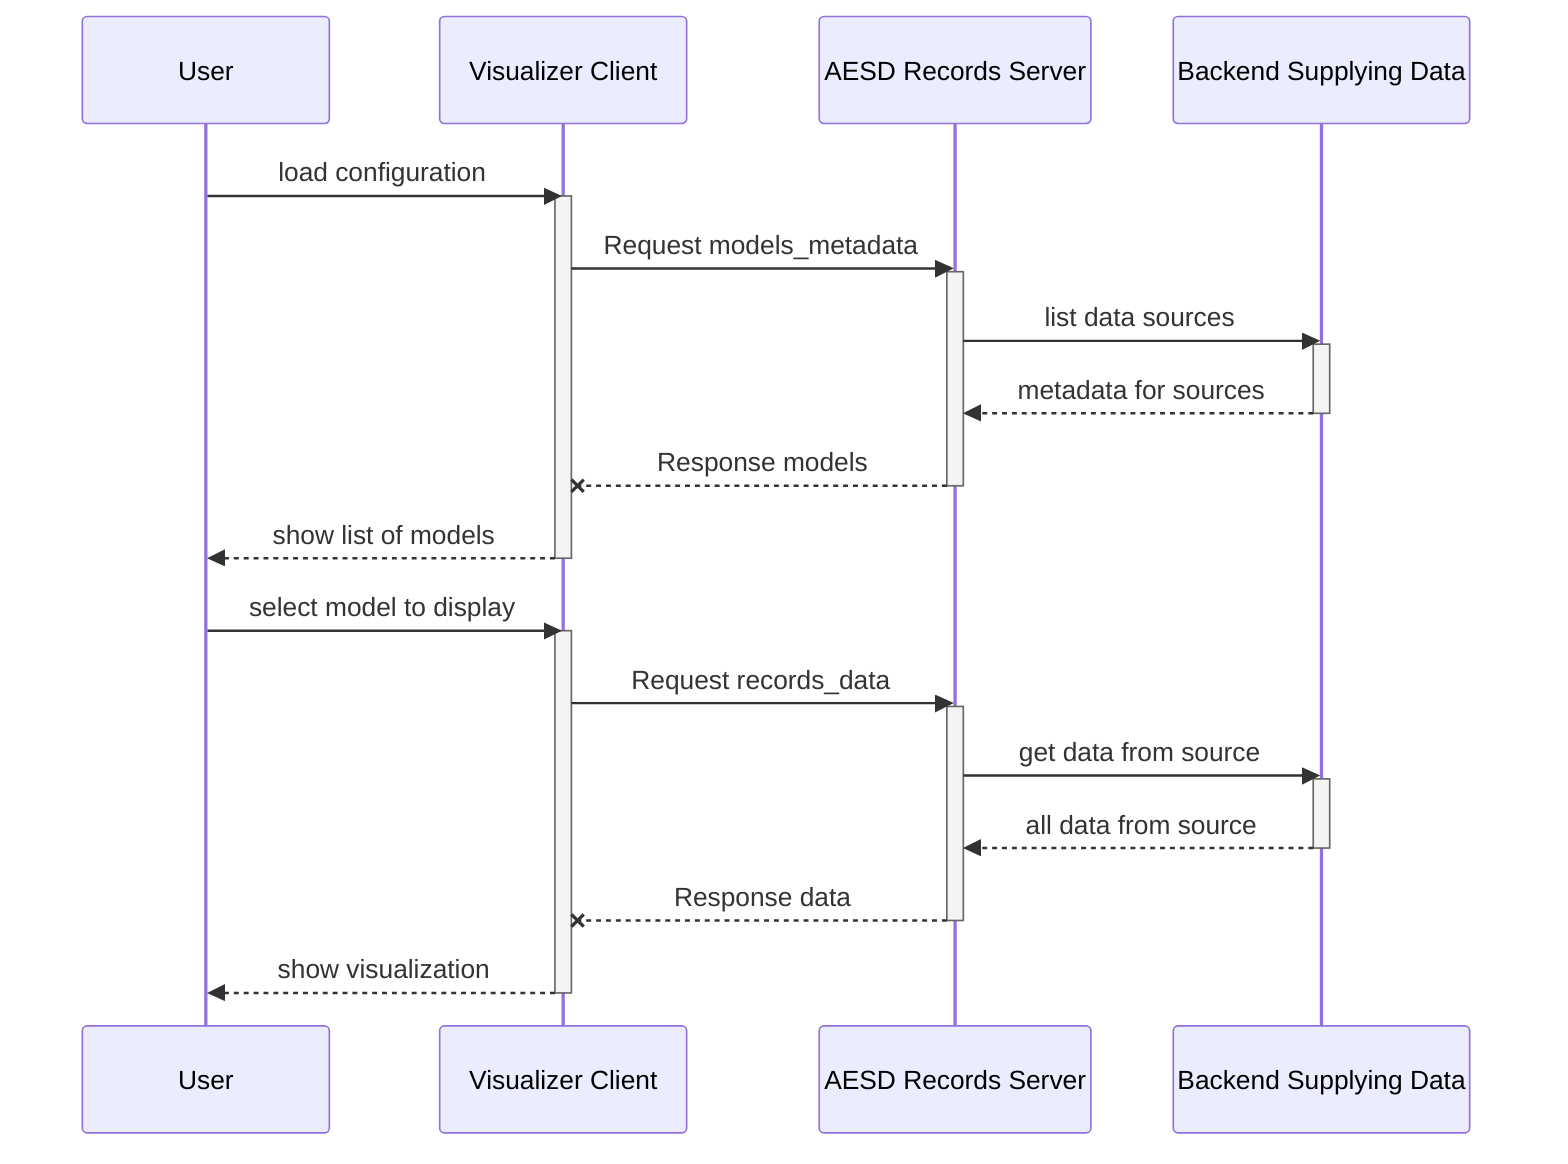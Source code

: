 sequenceDiagram

participant User
participant Visualizer Client
participant AESD Records Server
participant Backend Supplying Data

User ->> Visualizer Client: load configuration
activate Visualizer Client
Visualizer Client ->> AESD Records Server: Request models_metadata
activate AESD Records Server
AESD Records Server ->> Backend Supplying Data: list data sources
activate Backend Supplying Data
Backend Supplying Data -->> AESD Records Server: metadata for sources
deactivate Backend Supplying Data
AESD Records Server --x Visualizer Client: Response models
deactivate AESD Records Server
Visualizer Client -->> User: show list of models
deactivate Visualizer Client

User ->> Visualizer Client: select model to display
activate Visualizer Client
Visualizer Client ->> AESD Records Server: Request records_data
activate AESD Records Server
AESD Records Server ->> Backend Supplying Data: get data from source
activate Backend Supplying Data
Backend Supplying Data -->> AESD Records Server: all data from source
deactivate Backend Supplying Data
AESD Records Server --x Visualizer Client: Response data
deactivate AESD Records Server
Visualizer Client -->> User: show visualization
deactivate Visualizer Client